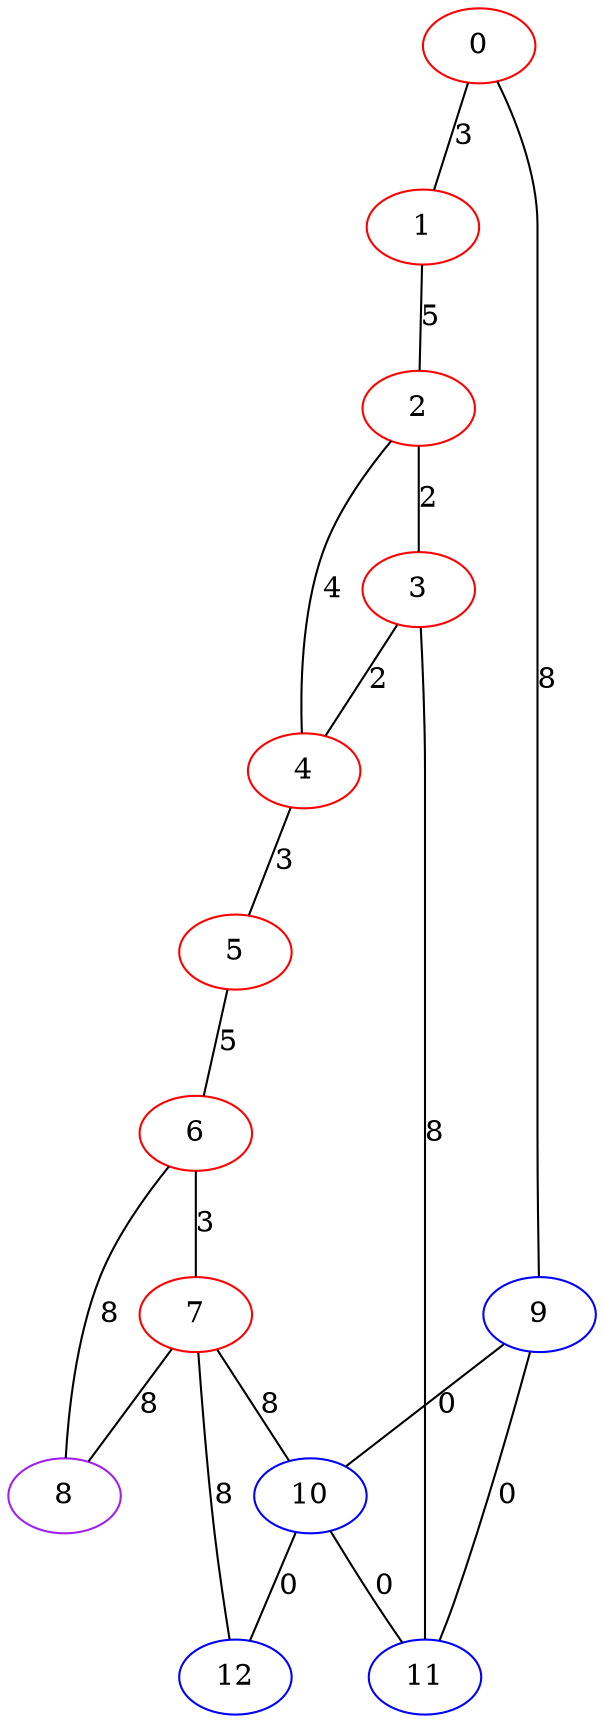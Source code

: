 graph "" {
0 [color=red, weight=1];
1 [color=red, weight=1];
2 [color=red, weight=1];
3 [color=red, weight=1];
4 [color=red, weight=1];
5 [color=red, weight=1];
6 [color=red, weight=1];
7 [color=red, weight=1];
8 [color=purple, weight=4];
9 [color=blue, weight=3];
10 [color=blue, weight=3];
11 [color=blue, weight=3];
12 [color=blue, weight=3];
0 -- 1  [key=0, label=3];
0 -- 9  [key=0, label=8];
1 -- 2  [key=0, label=5];
2 -- 3  [key=0, label=2];
2 -- 4  [key=0, label=4];
3 -- 11  [key=0, label=8];
3 -- 4  [key=0, label=2];
4 -- 5  [key=0, label=3];
5 -- 6  [key=0, label=5];
6 -- 8  [key=0, label=8];
6 -- 7  [key=0, label=3];
7 -- 8  [key=0, label=8];
7 -- 10  [key=0, label=8];
7 -- 12  [key=0, label=8];
9 -- 10  [key=0, label=0];
9 -- 11  [key=0, label=0];
10 -- 11  [key=0, label=0];
10 -- 12  [key=0, label=0];
}
